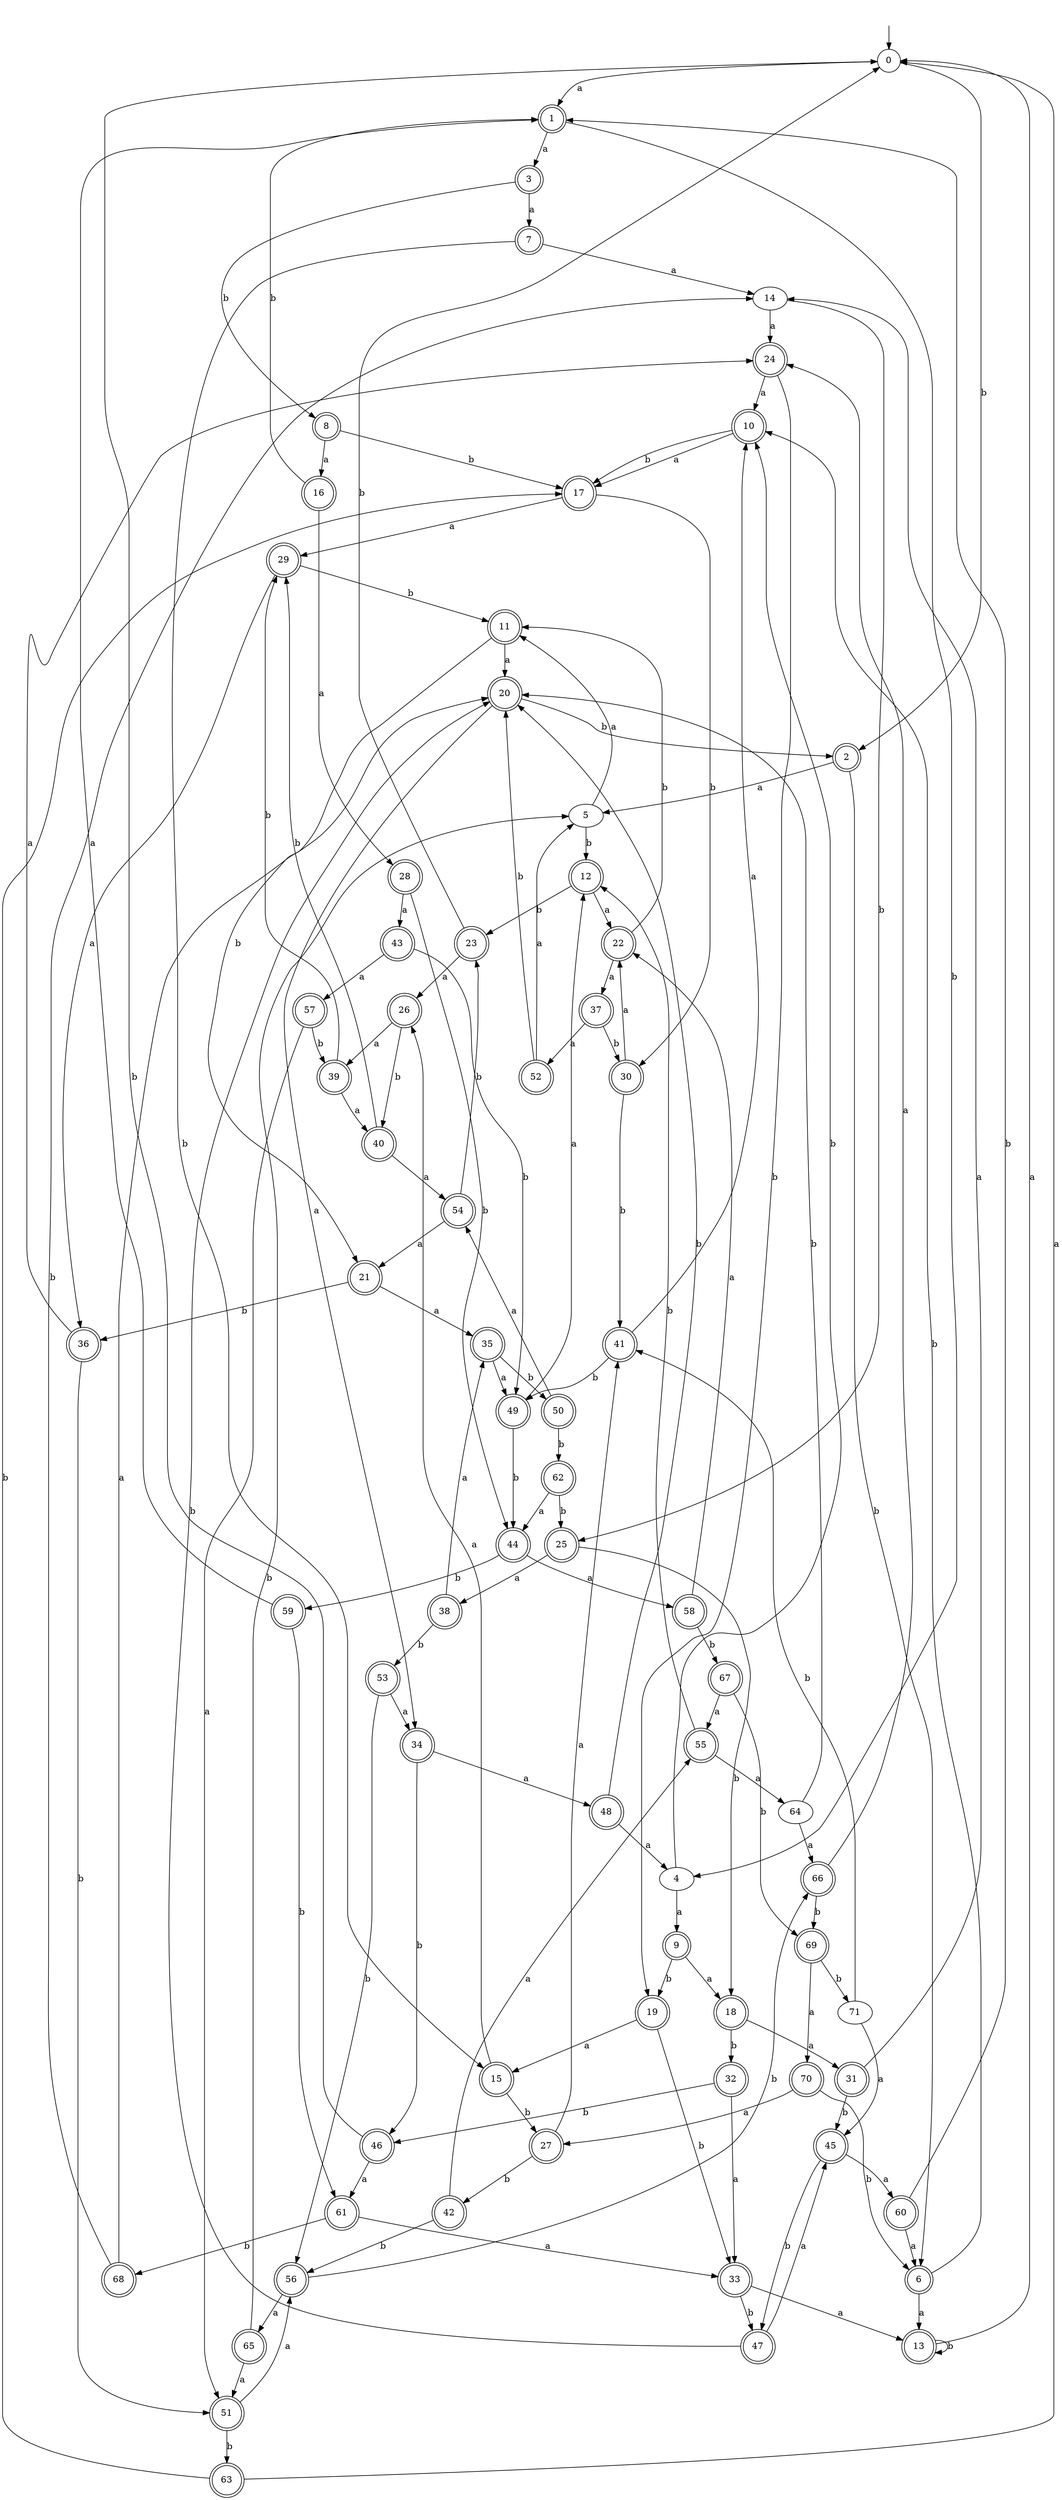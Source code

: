 digraph RandomDFA {
  __start0 [label="", shape=none];
  __start0 -> 0 [label=""];
  0 [shape=circle]
  0 -> 1 [label="a"]
  0 -> 2 [label="b"]
  1 [shape=doublecircle]
  1 -> 3 [label="a"]
  1 -> 4 [label="b"]
  2 [shape=doublecircle]
  2 -> 5 [label="a"]
  2 -> 6 [label="b"]
  3 [shape=doublecircle]
  3 -> 7 [label="a"]
  3 -> 8 [label="b"]
  4
  4 -> 9 [label="a"]
  4 -> 10 [label="b"]
  5
  5 -> 11 [label="a"]
  5 -> 12 [label="b"]
  6 [shape=doublecircle]
  6 -> 13 [label="a"]
  6 -> 10 [label="b"]
  7 [shape=doublecircle]
  7 -> 14 [label="a"]
  7 -> 15 [label="b"]
  8 [shape=doublecircle]
  8 -> 16 [label="a"]
  8 -> 17 [label="b"]
  9 [shape=doublecircle]
  9 -> 18 [label="a"]
  9 -> 19 [label="b"]
  10 [shape=doublecircle]
  10 -> 17 [label="a"]
  10 -> 17 [label="b"]
  11 [shape=doublecircle]
  11 -> 20 [label="a"]
  11 -> 21 [label="b"]
  12 [shape=doublecircle]
  12 -> 22 [label="a"]
  12 -> 23 [label="b"]
  13 [shape=doublecircle]
  13 -> 0 [label="a"]
  13 -> 13 [label="b"]
  14
  14 -> 24 [label="a"]
  14 -> 25 [label="b"]
  15 [shape=doublecircle]
  15 -> 26 [label="a"]
  15 -> 27 [label="b"]
  16 [shape=doublecircle]
  16 -> 28 [label="a"]
  16 -> 1 [label="b"]
  17 [shape=doublecircle]
  17 -> 29 [label="a"]
  17 -> 30 [label="b"]
  18 [shape=doublecircle]
  18 -> 31 [label="a"]
  18 -> 32 [label="b"]
  19 [shape=doublecircle]
  19 -> 15 [label="a"]
  19 -> 33 [label="b"]
  20 [shape=doublecircle]
  20 -> 34 [label="a"]
  20 -> 2 [label="b"]
  21 [shape=doublecircle]
  21 -> 35 [label="a"]
  21 -> 36 [label="b"]
  22 [shape=doublecircle]
  22 -> 37 [label="a"]
  22 -> 11 [label="b"]
  23 [shape=doublecircle]
  23 -> 26 [label="a"]
  23 -> 0 [label="b"]
  24 [shape=doublecircle]
  24 -> 10 [label="a"]
  24 -> 19 [label="b"]
  25 [shape=doublecircle]
  25 -> 38 [label="a"]
  25 -> 18 [label="b"]
  26 [shape=doublecircle]
  26 -> 39 [label="a"]
  26 -> 40 [label="b"]
  27 [shape=doublecircle]
  27 -> 41 [label="a"]
  27 -> 42 [label="b"]
  28 [shape=doublecircle]
  28 -> 43 [label="a"]
  28 -> 44 [label="b"]
  29 [shape=doublecircle]
  29 -> 36 [label="a"]
  29 -> 11 [label="b"]
  30 [shape=doublecircle]
  30 -> 22 [label="a"]
  30 -> 41 [label="b"]
  31 [shape=doublecircle]
  31 -> 14 [label="a"]
  31 -> 45 [label="b"]
  32 [shape=doublecircle]
  32 -> 33 [label="a"]
  32 -> 46 [label="b"]
  33 [shape=doublecircle]
  33 -> 13 [label="a"]
  33 -> 47 [label="b"]
  34 [shape=doublecircle]
  34 -> 48 [label="a"]
  34 -> 46 [label="b"]
  35 [shape=doublecircle]
  35 -> 49 [label="a"]
  35 -> 50 [label="b"]
  36 [shape=doublecircle]
  36 -> 24 [label="a"]
  36 -> 51 [label="b"]
  37 [shape=doublecircle]
  37 -> 52 [label="a"]
  37 -> 30 [label="b"]
  38 [shape=doublecircle]
  38 -> 35 [label="a"]
  38 -> 53 [label="b"]
  39 [shape=doublecircle]
  39 -> 40 [label="a"]
  39 -> 29 [label="b"]
  40 [shape=doublecircle]
  40 -> 54 [label="a"]
  40 -> 29 [label="b"]
  41 [shape=doublecircle]
  41 -> 10 [label="a"]
  41 -> 49 [label="b"]
  42 [shape=doublecircle]
  42 -> 55 [label="a"]
  42 -> 56 [label="b"]
  43 [shape=doublecircle]
  43 -> 57 [label="a"]
  43 -> 49 [label="b"]
  44 [shape=doublecircle]
  44 -> 58 [label="a"]
  44 -> 59 [label="b"]
  45 [shape=doublecircle]
  45 -> 60 [label="a"]
  45 -> 47 [label="b"]
  46 [shape=doublecircle]
  46 -> 61 [label="a"]
  46 -> 0 [label="b"]
  47 [shape=doublecircle]
  47 -> 45 [label="a"]
  47 -> 20 [label="b"]
  48 [shape=doublecircle]
  48 -> 4 [label="a"]
  48 -> 20 [label="b"]
  49 [shape=doublecircle]
  49 -> 12 [label="a"]
  49 -> 44 [label="b"]
  50 [shape=doublecircle]
  50 -> 54 [label="a"]
  50 -> 62 [label="b"]
  51 [shape=doublecircle]
  51 -> 56 [label="a"]
  51 -> 63 [label="b"]
  52 [shape=doublecircle]
  52 -> 5 [label="a"]
  52 -> 20 [label="b"]
  53 [shape=doublecircle]
  53 -> 34 [label="a"]
  53 -> 56 [label="b"]
  54 [shape=doublecircle]
  54 -> 21 [label="a"]
  54 -> 23 [label="b"]
  55 [shape=doublecircle]
  55 -> 64 [label="a"]
  55 -> 12 [label="b"]
  56 [shape=doublecircle]
  56 -> 65 [label="a"]
  56 -> 66 [label="b"]
  57 [shape=doublecircle]
  57 -> 51 [label="a"]
  57 -> 39 [label="b"]
  58 [shape=doublecircle]
  58 -> 22 [label="a"]
  58 -> 67 [label="b"]
  59 [shape=doublecircle]
  59 -> 1 [label="a"]
  59 -> 61 [label="b"]
  60 [shape=doublecircle]
  60 -> 6 [label="a"]
  60 -> 1 [label="b"]
  61 [shape=doublecircle]
  61 -> 33 [label="a"]
  61 -> 68 [label="b"]
  62 [shape=doublecircle]
  62 -> 44 [label="a"]
  62 -> 25 [label="b"]
  63 [shape=doublecircle]
  63 -> 0 [label="a"]
  63 -> 17 [label="b"]
  64
  64 -> 66 [label="a"]
  64 -> 20 [label="b"]
  65 [shape=doublecircle]
  65 -> 51 [label="a"]
  65 -> 5 [label="b"]
  66 [shape=doublecircle]
  66 -> 24 [label="a"]
  66 -> 69 [label="b"]
  67 [shape=doublecircle]
  67 -> 55 [label="a"]
  67 -> 69 [label="b"]
  68 [shape=doublecircle]
  68 -> 20 [label="a"]
  68 -> 14 [label="b"]
  69 [shape=doublecircle]
  69 -> 70 [label="a"]
  69 -> 71 [label="b"]
  70 [shape=doublecircle]
  70 -> 27 [label="a"]
  70 -> 6 [label="b"]
  71
  71 -> 45 [label="a"]
  71 -> 41 [label="b"]
}
